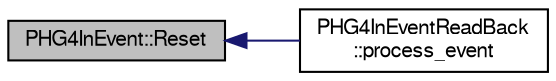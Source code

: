 digraph "PHG4InEvent::Reset"
{
  bgcolor="transparent";
  edge [fontname="FreeSans",fontsize="10",labelfontname="FreeSans",labelfontsize="10"];
  node [fontname="FreeSans",fontsize="10",shape=record];
  rankdir="LR";
  Node1 [label="PHG4InEvent::Reset",height=0.2,width=0.4,color="black", fillcolor="grey75", style="filled" fontcolor="black"];
  Node1 -> Node2 [dir="back",color="midnightblue",fontsize="10",style="solid",fontname="FreeSans"];
  Node2 [label="PHG4InEventReadBack\l::process_event",height=0.2,width=0.4,color="black",URL="$d8/ded/classPHG4InEventReadBack.html#a574dbb6f4f23e1f62a3e8deb7c4298d7"];
}
